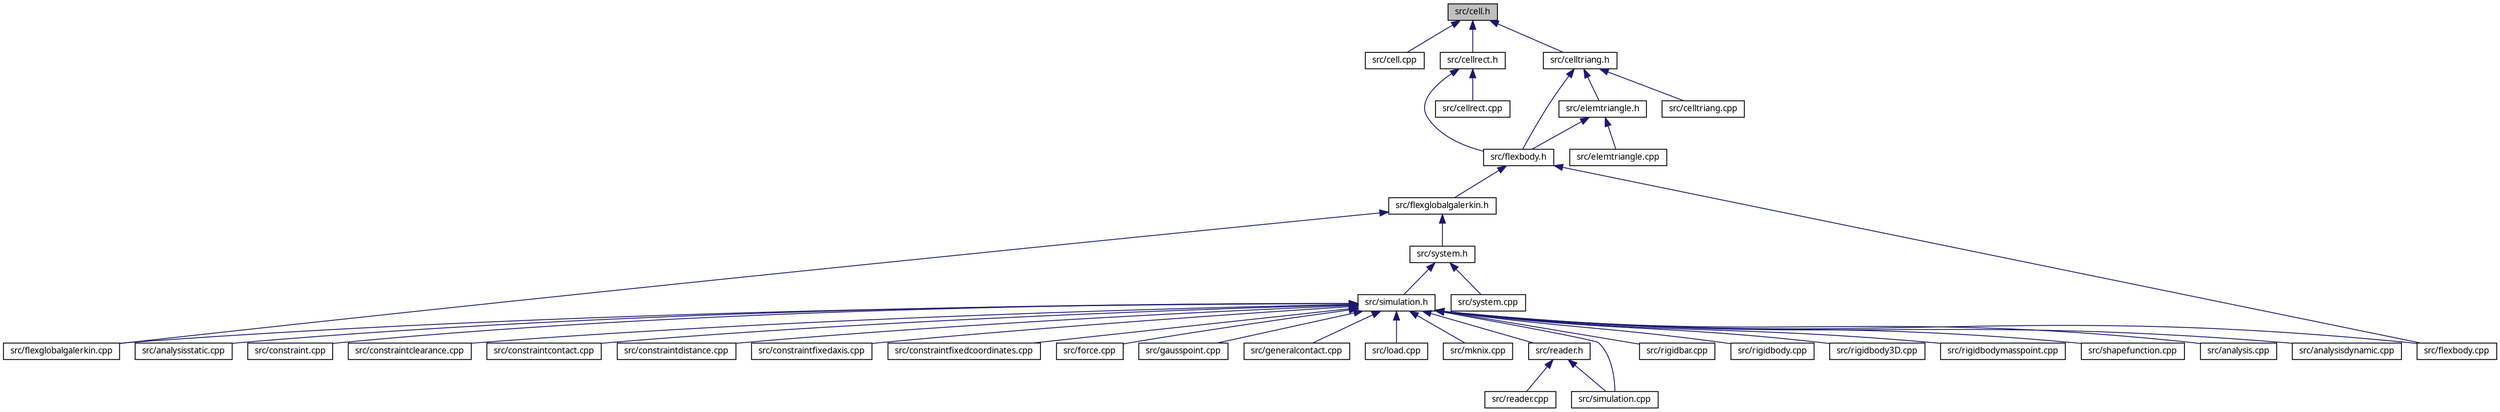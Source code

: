 digraph G
{
  edge [fontname="FreeSans.ttf",fontsize=10,labelfontname="FreeSans.ttf",labelfontsize=10];
  node [fontname="FreeSans.ttf",fontsize=10,shape=record];
  Node1 [label="src/cell.h",height=0.2,width=0.4,color="black", fillcolor="grey75", style="filled" fontcolor="black"];
  Node1 -> Node2 [dir=back,color="midnightblue",fontsize=10,style="solid"];
  Node2 [label="src/cell.cpp",height=0.2,width=0.4,color="black", fillcolor="white", style="filled",URL="$cell_8cpp-source.html"];
  Node1 -> Node3 [dir=back,color="midnightblue",fontsize=10,style="solid"];
  Node3 [label="src/cellrect.h",height=0.2,width=0.4,color="black", fillcolor="white", style="filled",URL="$cellrect_8h.html",tooltip="Background cells for integration."];
  Node3 -> Node4 [dir=back,color="midnightblue",fontsize=10,style="solid"];
  Node4 [label="src/cellrect.cpp",height=0.2,width=0.4,color="black", fillcolor="white", style="filled",URL="$cellrect_8cpp-source.html"];
  Node3 -> Node5 [dir=back,color="midnightblue",fontsize=10,style="solid"];
  Node5 [label="src/flexbody.h",height=0.2,width=0.4,color="black", fillcolor="white", style="filled",URL="$flexbody_8h-source.html"];
  Node5 -> Node6 [dir=back,color="midnightblue",fontsize=10,style="solid"];
  Node6 [label="src/flexglobalgalerkin.h",height=0.2,width=0.4,color="black", fillcolor="white", style="filled",URL="$flexglobalgalerkin_8h-source.html"];
  Node6 -> Node7 [dir=back,color="midnightblue",fontsize=10,style="solid"];
  Node7 [label="src/system.h",height=0.2,width=0.4,color="black", fillcolor="white", style="filled",URL="$system_8h-source.html"];
  Node7 -> Node8 [dir=back,color="midnightblue",fontsize=10,style="solid"];
  Node8 [label="src/simulation.h",height=0.2,width=0.4,color="black", fillcolor="white", style="filled",URL="$simulation_8h-source.html"];
  Node8 -> Node9 [dir=back,color="midnightblue",fontsize=10,style="solid"];
  Node9 [label="src/analysis.cpp",height=0.2,width=0.4,color="black", fillcolor="white", style="filled",URL="$analysis_8cpp-source.html"];
  Node8 -> Node10 [dir=back,color="midnightblue",fontsize=10,style="solid"];
  Node10 [label="src/analysisdynamic.cpp",height=0.2,width=0.4,color="black", fillcolor="white", style="filled",URL="$analysisdynamic_8cpp-source.html"];
  Node8 -> Node11 [dir=back,color="midnightblue",fontsize=10,style="solid"];
  Node11 [label="src/analysisstatic.cpp",height=0.2,width=0.4,color="black", fillcolor="white", style="filled",URL="$analysisstatic_8cpp-source.html"];
  Node8 -> Node12 [dir=back,color="midnightblue",fontsize=10,style="solid"];
  Node12 [label="src/constraint.cpp",height=0.2,width=0.4,color="black", fillcolor="white", style="filled",URL="$constraint_8cpp-source.html"];
  Node8 -> Node13 [dir=back,color="midnightblue",fontsize=10,style="solid"];
  Node13 [label="src/constraintclearance.cpp",height=0.2,width=0.4,color="black", fillcolor="white", style="filled",URL="$constraintclearance_8cpp-source.html"];
  Node8 -> Node14 [dir=back,color="midnightblue",fontsize=10,style="solid"];
  Node14 [label="src/constraintcontact.cpp",height=0.2,width=0.4,color="black", fillcolor="white", style="filled",URL="$constraintcontact_8cpp-source.html"];
  Node8 -> Node15 [dir=back,color="midnightblue",fontsize=10,style="solid"];
  Node15 [label="src/constraintdistance.cpp",height=0.2,width=0.4,color="black", fillcolor="white", style="filled",URL="$constraintdistance_8cpp-source.html"];
  Node8 -> Node16 [dir=back,color="midnightblue",fontsize=10,style="solid"];
  Node16 [label="src/constraintfixedaxis.cpp",height=0.2,width=0.4,color="black", fillcolor="white", style="filled",URL="$constraintfixedaxis_8cpp-source.html"];
  Node8 -> Node17 [dir=back,color="midnightblue",fontsize=10,style="solid"];
  Node17 [label="src/constraintfixedcoordinates.cpp",height=0.2,width=0.4,color="black", fillcolor="white", style="filled",URL="$constraintfixedcoordinates_8cpp-source.html"];
  Node8 -> Node18 [dir=back,color="midnightblue",fontsize=10,style="solid"];
  Node18 [label="src/flexbody.cpp",height=0.2,width=0.4,color="black", fillcolor="white", style="filled",URL="$flexbody_8cpp-source.html"];
  Node8 -> Node19 [dir=back,color="midnightblue",fontsize=10,style="solid"];
  Node19 [label="src/flexglobalgalerkin.cpp",height=0.2,width=0.4,color="black", fillcolor="white", style="filled",URL="$flexglobalgalerkin_8cpp-source.html"];
  Node8 -> Node20 [dir=back,color="midnightblue",fontsize=10,style="solid"];
  Node20 [label="src/force.cpp",height=0.2,width=0.4,color="black", fillcolor="white", style="filled",URL="$force_8cpp-source.html"];
  Node8 -> Node21 [dir=back,color="midnightblue",fontsize=10,style="solid"];
  Node21 [label="src/gausspoint.cpp",height=0.2,width=0.4,color="black", fillcolor="white", style="filled",URL="$gausspoint_8cpp-source.html"];
  Node8 -> Node22 [dir=back,color="midnightblue",fontsize=10,style="solid"];
  Node22 [label="src/generalcontact.cpp",height=0.2,width=0.4,color="black", fillcolor="white", style="filled",URL="$generalcontact_8cpp-source.html"];
  Node8 -> Node23 [dir=back,color="midnightblue",fontsize=10,style="solid"];
  Node23 [label="src/load.cpp",height=0.2,width=0.4,color="black", fillcolor="white", style="filled",URL="$load_8cpp-source.html"];
  Node8 -> Node24 [dir=back,color="midnightblue",fontsize=10,style="solid"];
  Node24 [label="src/mknix.cpp",height=0.2,width=0.4,color="black", fillcolor="white", style="filled",URL="$mknix_8cpp-source.html"];
  Node8 -> Node25 [dir=back,color="midnightblue",fontsize=10,style="solid"];
  Node25 [label="src/reader.h",height=0.2,width=0.4,color="black", fillcolor="white", style="filled",URL="$reader_8h-source.html"];
  Node25 -> Node26 [dir=back,color="midnightblue",fontsize=10,style="solid"];
  Node26 [label="src/reader.cpp",height=0.2,width=0.4,color="black", fillcolor="white", style="filled",URL="$reader_8cpp-source.html"];
  Node25 -> Node27 [dir=back,color="midnightblue",fontsize=10,style="solid"];
  Node27 [label="src/simulation.cpp",height=0.2,width=0.4,color="black", fillcolor="white", style="filled",URL="$simulation_8cpp-source.html"];
  Node8 -> Node28 [dir=back,color="midnightblue",fontsize=10,style="solid"];
  Node28 [label="src/rigidbar.cpp",height=0.2,width=0.4,color="black", fillcolor="white", style="filled",URL="$rigidbar_8cpp-source.html"];
  Node8 -> Node29 [dir=back,color="midnightblue",fontsize=10,style="solid"];
  Node29 [label="src/rigidbody.cpp",height=0.2,width=0.4,color="black", fillcolor="white", style="filled",URL="$rigidbody_8cpp-source.html"];
  Node8 -> Node30 [dir=back,color="midnightblue",fontsize=10,style="solid"];
  Node30 [label="src/rigidbody3D.cpp",height=0.2,width=0.4,color="black", fillcolor="white", style="filled",URL="$rigidbody3D_8cpp-source.html"];
  Node8 -> Node31 [dir=back,color="midnightblue",fontsize=10,style="solid"];
  Node31 [label="src/rigidbodymasspoint.cpp",height=0.2,width=0.4,color="black", fillcolor="white", style="filled",URL="$rigidbodymasspoint_8cpp-source.html"];
  Node8 -> Node32 [dir=back,color="midnightblue",fontsize=10,style="solid"];
  Node32 [label="src/shapefunction.cpp",height=0.2,width=0.4,color="black", fillcolor="white", style="filled",URL="$shapefunction_8cpp-source.html"];
  Node8 -> Node27 [dir=back,color="midnightblue",fontsize=10,style="solid"];
  Node7 -> Node33 [dir=back,color="midnightblue",fontsize=10,style="solid"];
  Node33 [label="src/system.cpp",height=0.2,width=0.4,color="black", fillcolor="white", style="filled",URL="$system_8cpp-source.html"];
  Node6 -> Node19 [dir=back,color="midnightblue",fontsize=10,style="solid"];
  Node5 -> Node18 [dir=back,color="midnightblue",fontsize=10,style="solid"];
  Node1 -> Node34 [dir=back,color="midnightblue",fontsize=10,style="solid"];
  Node34 [label="src/celltriang.h",height=0.2,width=0.4,color="black", fillcolor="white", style="filled",URL="$celltriang_8h.html",tooltip="Background cells for integration."];
  Node34 -> Node35 [dir=back,color="midnightblue",fontsize=10,style="solid"];
  Node35 [label="src/celltriang.cpp",height=0.2,width=0.4,color="black", fillcolor="white", style="filled",URL="$celltriang_8cpp-source.html"];
  Node34 -> Node36 [dir=back,color="midnightblue",fontsize=10,style="solid"];
  Node36 [label="src/elemtriangle.h",height=0.2,width=0.4,color="black", fillcolor="white", style="filled",URL="$elemtriangle_8h-source.html"];
  Node36 -> Node37 [dir=back,color="midnightblue",fontsize=10,style="solid"];
  Node37 [label="src/elemtriangle.cpp",height=0.2,width=0.4,color="black", fillcolor="white", style="filled",URL="$elemtriangle_8cpp-source.html"];
  Node36 -> Node5 [dir=back,color="midnightblue",fontsize=10,style="solid"];
  Node34 -> Node5 [dir=back,color="midnightblue",fontsize=10,style="solid"];
}
